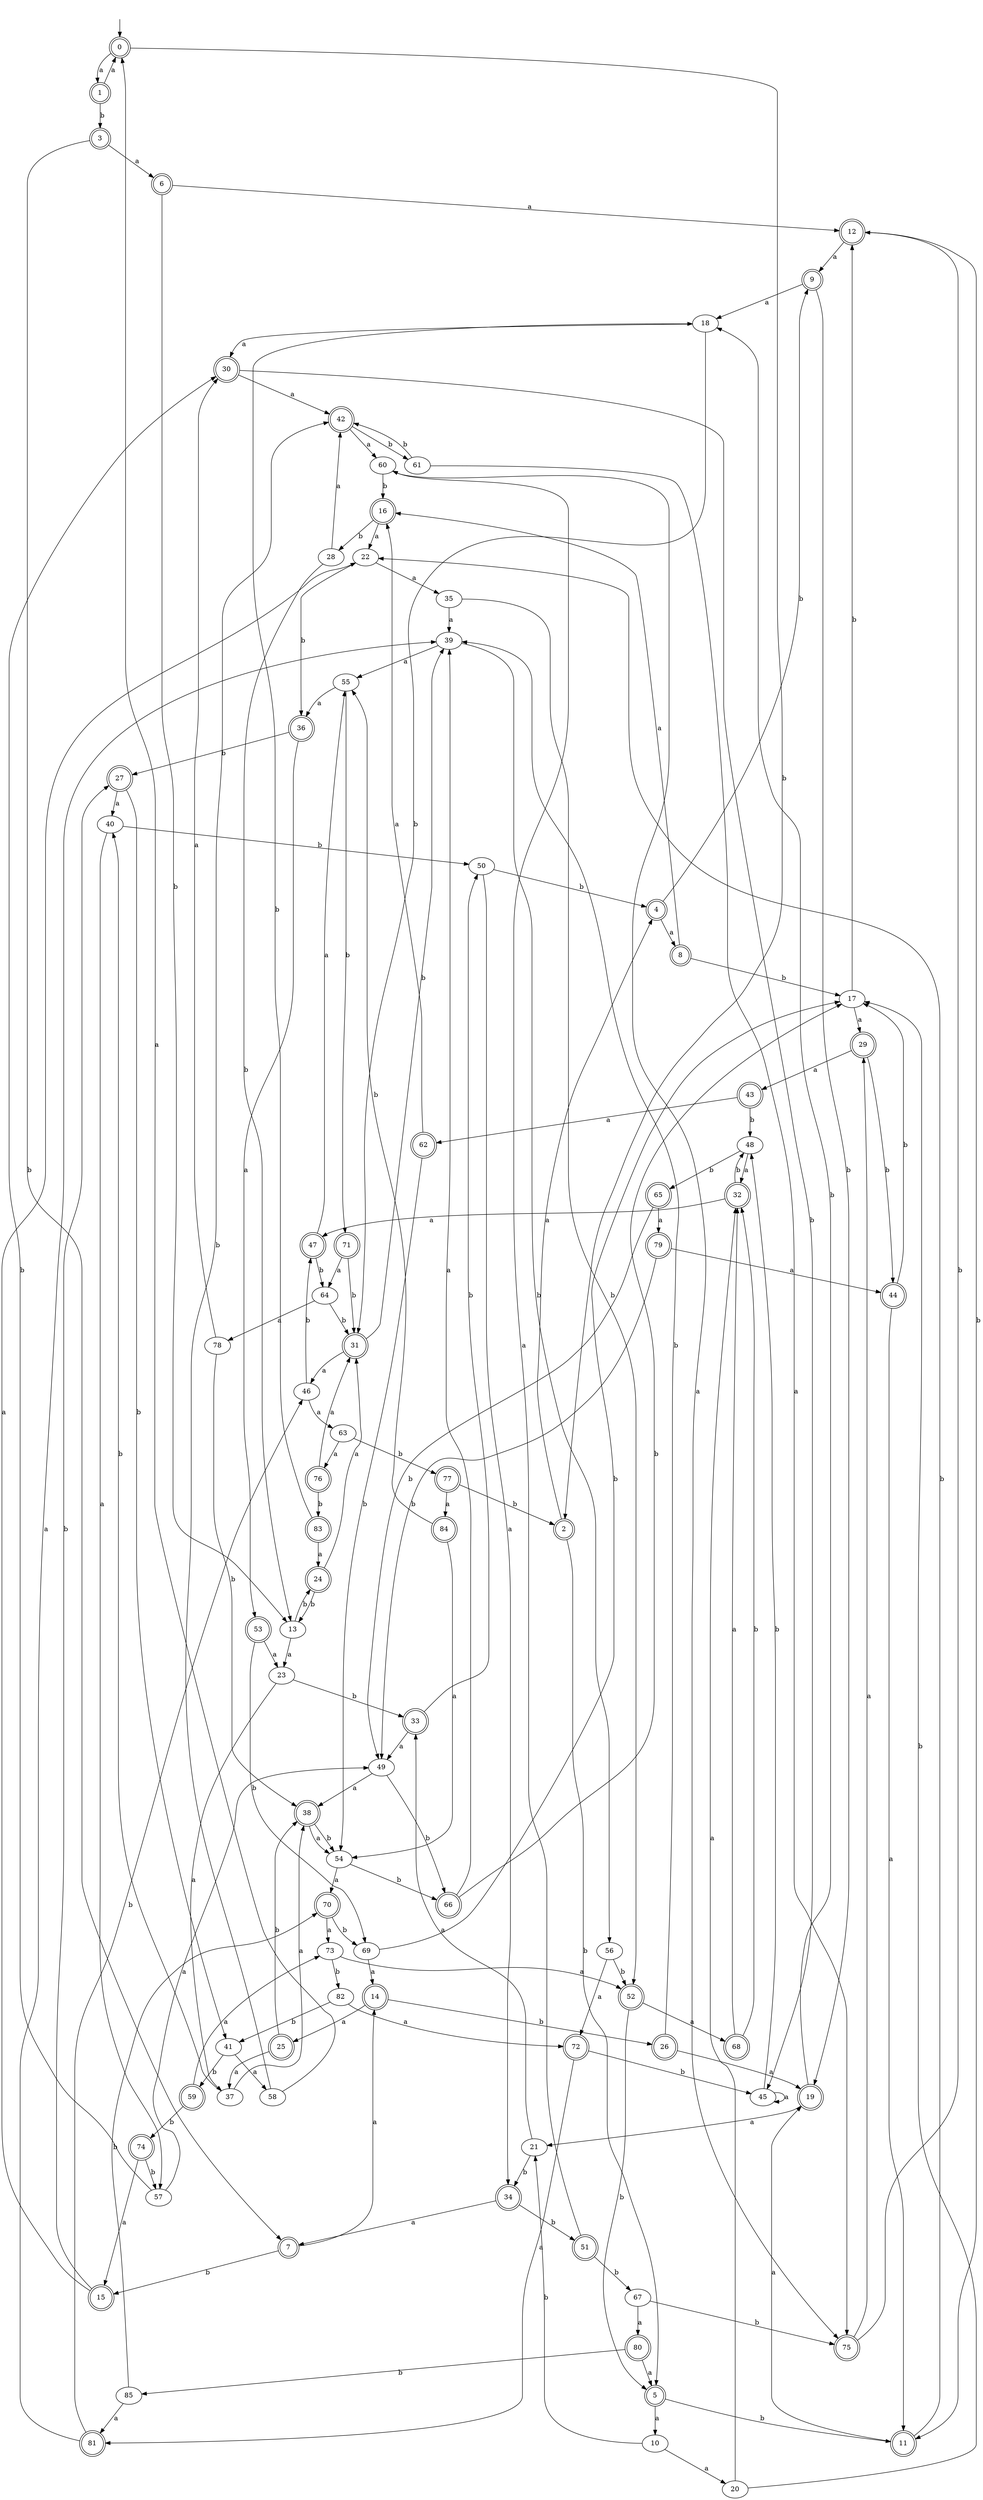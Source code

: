 digraph RandomDFA {
  __start0 [label="", shape=none];
  __start0 -> 0 [label=""];
  0 [shape=circle] [shape=doublecircle]
  0 -> 1 [label="a"]
  0 -> 2 [label="b"]
  1 [shape=doublecircle]
  1 -> 0 [label="a"]
  1 -> 3 [label="b"]
  2 [shape=doublecircle]
  2 -> 4 [label="a"]
  2 -> 5 [label="b"]
  3 [shape=doublecircle]
  3 -> 6 [label="a"]
  3 -> 7 [label="b"]
  4 [shape=doublecircle]
  4 -> 8 [label="a"]
  4 -> 9 [label="b"]
  5 [shape=doublecircle]
  5 -> 10 [label="a"]
  5 -> 11 [label="b"]
  6 [shape=doublecircle]
  6 -> 12 [label="a"]
  6 -> 13 [label="b"]
  7 [shape=doublecircle]
  7 -> 14 [label="a"]
  7 -> 15 [label="b"]
  8 [shape=doublecircle]
  8 -> 16 [label="a"]
  8 -> 17 [label="b"]
  9 [shape=doublecircle]
  9 -> 18 [label="a"]
  9 -> 19 [label="b"]
  10
  10 -> 20 [label="a"]
  10 -> 21 [label="b"]
  11 [shape=doublecircle]
  11 -> 19 [label="a"]
  11 -> 22 [label="b"]
  12 [shape=doublecircle]
  12 -> 9 [label="a"]
  12 -> 11 [label="b"]
  13
  13 -> 23 [label="a"]
  13 -> 24 [label="b"]
  14 [shape=doublecircle]
  14 -> 25 [label="a"]
  14 -> 26 [label="b"]
  15 [shape=doublecircle]
  15 -> 22 [label="a"]
  15 -> 27 [label="b"]
  16 [shape=doublecircle]
  16 -> 22 [label="a"]
  16 -> 28 [label="b"]
  17
  17 -> 29 [label="a"]
  17 -> 12 [label="b"]
  18
  18 -> 30 [label="a"]
  18 -> 31 [label="b"]
  19 [shape=doublecircle]
  19 -> 21 [label="a"]
  19 -> 18 [label="b"]
  20
  20 -> 32 [label="a"]
  20 -> 17 [label="b"]
  21
  21 -> 33 [label="a"]
  21 -> 34 [label="b"]
  22
  22 -> 35 [label="a"]
  22 -> 36 [label="b"]
  23
  23 -> 37 [label="a"]
  23 -> 33 [label="b"]
  24 [shape=doublecircle]
  24 -> 31 [label="a"]
  24 -> 13 [label="b"]
  25 [shape=doublecircle]
  25 -> 37 [label="a"]
  25 -> 38 [label="b"]
  26 [shape=doublecircle]
  26 -> 19 [label="a"]
  26 -> 39 [label="b"]
  27 [shape=doublecircle]
  27 -> 40 [label="a"]
  27 -> 41 [label="b"]
  28
  28 -> 42 [label="a"]
  28 -> 13 [label="b"]
  29 [shape=doublecircle]
  29 -> 43 [label="a"]
  29 -> 44 [label="b"]
  30 [shape=doublecircle]
  30 -> 42 [label="a"]
  30 -> 45 [label="b"]
  31 [shape=doublecircle]
  31 -> 46 [label="a"]
  31 -> 39 [label="b"]
  32 [shape=doublecircle]
  32 -> 47 [label="a"]
  32 -> 48 [label="b"]
  33 [shape=doublecircle]
  33 -> 49 [label="a"]
  33 -> 50 [label="b"]
  34 [shape=doublecircle]
  34 -> 7 [label="a"]
  34 -> 51 [label="b"]
  35
  35 -> 39 [label="a"]
  35 -> 52 [label="b"]
  36 [shape=doublecircle]
  36 -> 53 [label="a"]
  36 -> 27 [label="b"]
  37
  37 -> 38 [label="a"]
  37 -> 40 [label="b"]
  38 [shape=doublecircle]
  38 -> 54 [label="a"]
  38 -> 54 [label="b"]
  39
  39 -> 55 [label="a"]
  39 -> 56 [label="b"]
  40
  40 -> 57 [label="a"]
  40 -> 50 [label="b"]
  41
  41 -> 58 [label="a"]
  41 -> 59 [label="b"]
  42 [shape=doublecircle]
  42 -> 60 [label="a"]
  42 -> 61 [label="b"]
  43 [shape=doublecircle]
  43 -> 62 [label="a"]
  43 -> 48 [label="b"]
  44 [shape=doublecircle]
  44 -> 11 [label="a"]
  44 -> 17 [label="b"]
  45
  45 -> 45 [label="a"]
  45 -> 48 [label="b"]
  46
  46 -> 63 [label="a"]
  46 -> 47 [label="b"]
  47 [shape=doublecircle]
  47 -> 55 [label="a"]
  47 -> 64 [label="b"]
  48
  48 -> 32 [label="a"]
  48 -> 65 [label="b"]
  49
  49 -> 38 [label="a"]
  49 -> 66 [label="b"]
  50
  50 -> 34 [label="a"]
  50 -> 4 [label="b"]
  51 [shape=doublecircle]
  51 -> 60 [label="a"]
  51 -> 67 [label="b"]
  52 [shape=doublecircle]
  52 -> 68 [label="a"]
  52 -> 5 [label="b"]
  53 [shape=doublecircle]
  53 -> 23 [label="a"]
  53 -> 69 [label="b"]
  54
  54 -> 70 [label="a"]
  54 -> 66 [label="b"]
  55
  55 -> 36 [label="a"]
  55 -> 71 [label="b"]
  56
  56 -> 72 [label="a"]
  56 -> 52 [label="b"]
  57
  57 -> 49 [label="a"]
  57 -> 30 [label="b"]
  58
  58 -> 0 [label="a"]
  58 -> 42 [label="b"]
  59 [shape=doublecircle]
  59 -> 73 [label="a"]
  59 -> 74 [label="b"]
  60
  60 -> 75 [label="a"]
  60 -> 16 [label="b"]
  61
  61 -> 75 [label="a"]
  61 -> 42 [label="b"]
  62 [shape=doublecircle]
  62 -> 16 [label="a"]
  62 -> 54 [label="b"]
  63
  63 -> 76 [label="a"]
  63 -> 77 [label="b"]
  64
  64 -> 78 [label="a"]
  64 -> 31 [label="b"]
  65 [shape=doublecircle]
  65 -> 79 [label="a"]
  65 -> 49 [label="b"]
  66 [shape=doublecircle]
  66 -> 39 [label="a"]
  66 -> 17 [label="b"]
  67
  67 -> 80 [label="a"]
  67 -> 75 [label="b"]
  68 [shape=doublecircle]
  68 -> 32 [label="a"]
  68 -> 32 [label="b"]
  69
  69 -> 14 [label="a"]
  69 -> 17 [label="b"]
  70 [shape=doublecircle]
  70 -> 73 [label="a"]
  70 -> 69 [label="b"]
  71 [shape=doublecircle]
  71 -> 64 [label="a"]
  71 -> 31 [label="b"]
  72 [shape=doublecircle]
  72 -> 81 [label="a"]
  72 -> 45 [label="b"]
  73
  73 -> 52 [label="a"]
  73 -> 82 [label="b"]
  74 [shape=doublecircle]
  74 -> 15 [label="a"]
  74 -> 57 [label="b"]
  75 [shape=doublecircle]
  75 -> 29 [label="a"]
  75 -> 12 [label="b"]
  76 [shape=doublecircle]
  76 -> 31 [label="a"]
  76 -> 83 [label="b"]
  77 [shape=doublecircle]
  77 -> 84 [label="a"]
  77 -> 2 [label="b"]
  78
  78 -> 30 [label="a"]
  78 -> 38 [label="b"]
  79 [shape=doublecircle]
  79 -> 44 [label="a"]
  79 -> 49 [label="b"]
  80 [shape=doublecircle]
  80 -> 5 [label="a"]
  80 -> 85 [label="b"]
  81 [shape=doublecircle]
  81 -> 39 [label="a"]
  81 -> 46 [label="b"]
  82
  82 -> 72 [label="a"]
  82 -> 41 [label="b"]
  83 [shape=doublecircle]
  83 -> 24 [label="a"]
  83 -> 18 [label="b"]
  84 [shape=doublecircle]
  84 -> 54 [label="a"]
  84 -> 55 [label="b"]
  85
  85 -> 81 [label="a"]
  85 -> 70 [label="b"]
}

